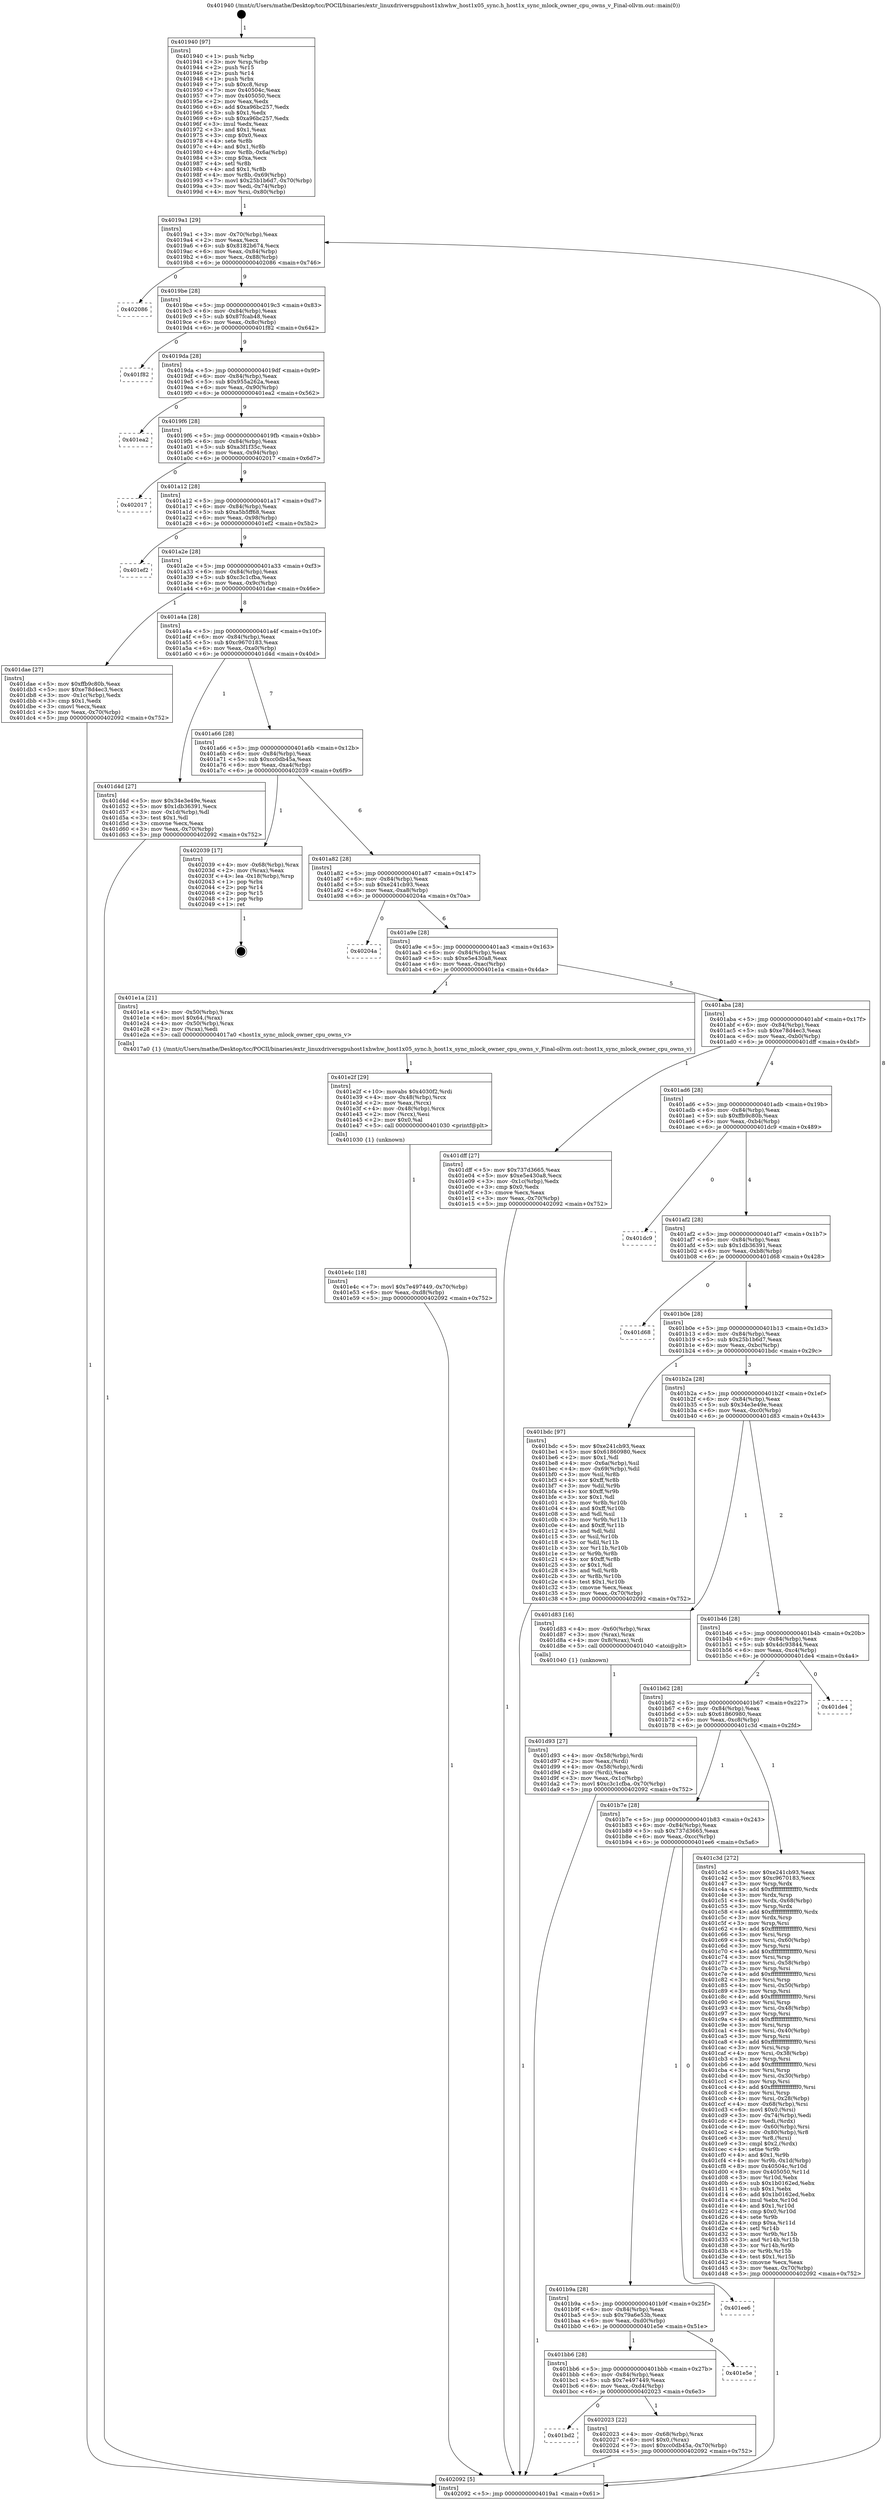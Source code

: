 digraph "0x401940" {
  label = "0x401940 (/mnt/c/Users/mathe/Desktop/tcc/POCII/binaries/extr_linuxdriversgpuhost1xhwhw_host1x05_sync.h_host1x_sync_mlock_owner_cpu_owns_v_Final-ollvm.out::main(0))"
  labelloc = "t"
  node[shape=record]

  Entry [label="",width=0.3,height=0.3,shape=circle,fillcolor=black,style=filled]
  "0x4019a1" [label="{
     0x4019a1 [29]\l
     | [instrs]\l
     &nbsp;&nbsp;0x4019a1 \<+3\>: mov -0x70(%rbp),%eax\l
     &nbsp;&nbsp;0x4019a4 \<+2\>: mov %eax,%ecx\l
     &nbsp;&nbsp;0x4019a6 \<+6\>: sub $0x8182b674,%ecx\l
     &nbsp;&nbsp;0x4019ac \<+6\>: mov %eax,-0x84(%rbp)\l
     &nbsp;&nbsp;0x4019b2 \<+6\>: mov %ecx,-0x88(%rbp)\l
     &nbsp;&nbsp;0x4019b8 \<+6\>: je 0000000000402086 \<main+0x746\>\l
  }"]
  "0x402086" [label="{
     0x402086\l
  }", style=dashed]
  "0x4019be" [label="{
     0x4019be [28]\l
     | [instrs]\l
     &nbsp;&nbsp;0x4019be \<+5\>: jmp 00000000004019c3 \<main+0x83\>\l
     &nbsp;&nbsp;0x4019c3 \<+6\>: mov -0x84(%rbp),%eax\l
     &nbsp;&nbsp;0x4019c9 \<+5\>: sub $0x87fcab48,%eax\l
     &nbsp;&nbsp;0x4019ce \<+6\>: mov %eax,-0x8c(%rbp)\l
     &nbsp;&nbsp;0x4019d4 \<+6\>: je 0000000000401f82 \<main+0x642\>\l
  }"]
  Exit [label="",width=0.3,height=0.3,shape=circle,fillcolor=black,style=filled,peripheries=2]
  "0x401f82" [label="{
     0x401f82\l
  }", style=dashed]
  "0x4019da" [label="{
     0x4019da [28]\l
     | [instrs]\l
     &nbsp;&nbsp;0x4019da \<+5\>: jmp 00000000004019df \<main+0x9f\>\l
     &nbsp;&nbsp;0x4019df \<+6\>: mov -0x84(%rbp),%eax\l
     &nbsp;&nbsp;0x4019e5 \<+5\>: sub $0x955a262a,%eax\l
     &nbsp;&nbsp;0x4019ea \<+6\>: mov %eax,-0x90(%rbp)\l
     &nbsp;&nbsp;0x4019f0 \<+6\>: je 0000000000401ea2 \<main+0x562\>\l
  }"]
  "0x401bd2" [label="{
     0x401bd2\l
  }", style=dashed]
  "0x401ea2" [label="{
     0x401ea2\l
  }", style=dashed]
  "0x4019f6" [label="{
     0x4019f6 [28]\l
     | [instrs]\l
     &nbsp;&nbsp;0x4019f6 \<+5\>: jmp 00000000004019fb \<main+0xbb\>\l
     &nbsp;&nbsp;0x4019fb \<+6\>: mov -0x84(%rbp),%eax\l
     &nbsp;&nbsp;0x401a01 \<+5\>: sub $0xa3f1f35c,%eax\l
     &nbsp;&nbsp;0x401a06 \<+6\>: mov %eax,-0x94(%rbp)\l
     &nbsp;&nbsp;0x401a0c \<+6\>: je 0000000000402017 \<main+0x6d7\>\l
  }"]
  "0x402023" [label="{
     0x402023 [22]\l
     | [instrs]\l
     &nbsp;&nbsp;0x402023 \<+4\>: mov -0x68(%rbp),%rax\l
     &nbsp;&nbsp;0x402027 \<+6\>: movl $0x0,(%rax)\l
     &nbsp;&nbsp;0x40202d \<+7\>: movl $0xcc0db45a,-0x70(%rbp)\l
     &nbsp;&nbsp;0x402034 \<+5\>: jmp 0000000000402092 \<main+0x752\>\l
  }"]
  "0x402017" [label="{
     0x402017\l
  }", style=dashed]
  "0x401a12" [label="{
     0x401a12 [28]\l
     | [instrs]\l
     &nbsp;&nbsp;0x401a12 \<+5\>: jmp 0000000000401a17 \<main+0xd7\>\l
     &nbsp;&nbsp;0x401a17 \<+6\>: mov -0x84(%rbp),%eax\l
     &nbsp;&nbsp;0x401a1d \<+5\>: sub $0xa5b5ff68,%eax\l
     &nbsp;&nbsp;0x401a22 \<+6\>: mov %eax,-0x98(%rbp)\l
     &nbsp;&nbsp;0x401a28 \<+6\>: je 0000000000401ef2 \<main+0x5b2\>\l
  }"]
  "0x401bb6" [label="{
     0x401bb6 [28]\l
     | [instrs]\l
     &nbsp;&nbsp;0x401bb6 \<+5\>: jmp 0000000000401bbb \<main+0x27b\>\l
     &nbsp;&nbsp;0x401bbb \<+6\>: mov -0x84(%rbp),%eax\l
     &nbsp;&nbsp;0x401bc1 \<+5\>: sub $0x7e497449,%eax\l
     &nbsp;&nbsp;0x401bc6 \<+6\>: mov %eax,-0xd4(%rbp)\l
     &nbsp;&nbsp;0x401bcc \<+6\>: je 0000000000402023 \<main+0x6e3\>\l
  }"]
  "0x401ef2" [label="{
     0x401ef2\l
  }", style=dashed]
  "0x401a2e" [label="{
     0x401a2e [28]\l
     | [instrs]\l
     &nbsp;&nbsp;0x401a2e \<+5\>: jmp 0000000000401a33 \<main+0xf3\>\l
     &nbsp;&nbsp;0x401a33 \<+6\>: mov -0x84(%rbp),%eax\l
     &nbsp;&nbsp;0x401a39 \<+5\>: sub $0xc3c1cfba,%eax\l
     &nbsp;&nbsp;0x401a3e \<+6\>: mov %eax,-0x9c(%rbp)\l
     &nbsp;&nbsp;0x401a44 \<+6\>: je 0000000000401dae \<main+0x46e\>\l
  }"]
  "0x401e5e" [label="{
     0x401e5e\l
  }", style=dashed]
  "0x401dae" [label="{
     0x401dae [27]\l
     | [instrs]\l
     &nbsp;&nbsp;0x401dae \<+5\>: mov $0xffb9c80b,%eax\l
     &nbsp;&nbsp;0x401db3 \<+5\>: mov $0xe78d4ec3,%ecx\l
     &nbsp;&nbsp;0x401db8 \<+3\>: mov -0x1c(%rbp),%edx\l
     &nbsp;&nbsp;0x401dbb \<+3\>: cmp $0x1,%edx\l
     &nbsp;&nbsp;0x401dbe \<+3\>: cmovl %ecx,%eax\l
     &nbsp;&nbsp;0x401dc1 \<+3\>: mov %eax,-0x70(%rbp)\l
     &nbsp;&nbsp;0x401dc4 \<+5\>: jmp 0000000000402092 \<main+0x752\>\l
  }"]
  "0x401a4a" [label="{
     0x401a4a [28]\l
     | [instrs]\l
     &nbsp;&nbsp;0x401a4a \<+5\>: jmp 0000000000401a4f \<main+0x10f\>\l
     &nbsp;&nbsp;0x401a4f \<+6\>: mov -0x84(%rbp),%eax\l
     &nbsp;&nbsp;0x401a55 \<+5\>: sub $0xc9670183,%eax\l
     &nbsp;&nbsp;0x401a5a \<+6\>: mov %eax,-0xa0(%rbp)\l
     &nbsp;&nbsp;0x401a60 \<+6\>: je 0000000000401d4d \<main+0x40d\>\l
  }"]
  "0x401b9a" [label="{
     0x401b9a [28]\l
     | [instrs]\l
     &nbsp;&nbsp;0x401b9a \<+5\>: jmp 0000000000401b9f \<main+0x25f\>\l
     &nbsp;&nbsp;0x401b9f \<+6\>: mov -0x84(%rbp),%eax\l
     &nbsp;&nbsp;0x401ba5 \<+5\>: sub $0x79a6e53b,%eax\l
     &nbsp;&nbsp;0x401baa \<+6\>: mov %eax,-0xd0(%rbp)\l
     &nbsp;&nbsp;0x401bb0 \<+6\>: je 0000000000401e5e \<main+0x51e\>\l
  }"]
  "0x401d4d" [label="{
     0x401d4d [27]\l
     | [instrs]\l
     &nbsp;&nbsp;0x401d4d \<+5\>: mov $0x34e3e49e,%eax\l
     &nbsp;&nbsp;0x401d52 \<+5\>: mov $0x1db36391,%ecx\l
     &nbsp;&nbsp;0x401d57 \<+3\>: mov -0x1d(%rbp),%dl\l
     &nbsp;&nbsp;0x401d5a \<+3\>: test $0x1,%dl\l
     &nbsp;&nbsp;0x401d5d \<+3\>: cmovne %ecx,%eax\l
     &nbsp;&nbsp;0x401d60 \<+3\>: mov %eax,-0x70(%rbp)\l
     &nbsp;&nbsp;0x401d63 \<+5\>: jmp 0000000000402092 \<main+0x752\>\l
  }"]
  "0x401a66" [label="{
     0x401a66 [28]\l
     | [instrs]\l
     &nbsp;&nbsp;0x401a66 \<+5\>: jmp 0000000000401a6b \<main+0x12b\>\l
     &nbsp;&nbsp;0x401a6b \<+6\>: mov -0x84(%rbp),%eax\l
     &nbsp;&nbsp;0x401a71 \<+5\>: sub $0xcc0db45a,%eax\l
     &nbsp;&nbsp;0x401a76 \<+6\>: mov %eax,-0xa4(%rbp)\l
     &nbsp;&nbsp;0x401a7c \<+6\>: je 0000000000402039 \<main+0x6f9\>\l
  }"]
  "0x401ee6" [label="{
     0x401ee6\l
  }", style=dashed]
  "0x402039" [label="{
     0x402039 [17]\l
     | [instrs]\l
     &nbsp;&nbsp;0x402039 \<+4\>: mov -0x68(%rbp),%rax\l
     &nbsp;&nbsp;0x40203d \<+2\>: mov (%rax),%eax\l
     &nbsp;&nbsp;0x40203f \<+4\>: lea -0x18(%rbp),%rsp\l
     &nbsp;&nbsp;0x402043 \<+1\>: pop %rbx\l
     &nbsp;&nbsp;0x402044 \<+2\>: pop %r14\l
     &nbsp;&nbsp;0x402046 \<+2\>: pop %r15\l
     &nbsp;&nbsp;0x402048 \<+1\>: pop %rbp\l
     &nbsp;&nbsp;0x402049 \<+1\>: ret\l
  }"]
  "0x401a82" [label="{
     0x401a82 [28]\l
     | [instrs]\l
     &nbsp;&nbsp;0x401a82 \<+5\>: jmp 0000000000401a87 \<main+0x147\>\l
     &nbsp;&nbsp;0x401a87 \<+6\>: mov -0x84(%rbp),%eax\l
     &nbsp;&nbsp;0x401a8d \<+5\>: sub $0xe241cb93,%eax\l
     &nbsp;&nbsp;0x401a92 \<+6\>: mov %eax,-0xa8(%rbp)\l
     &nbsp;&nbsp;0x401a98 \<+6\>: je 000000000040204a \<main+0x70a\>\l
  }"]
  "0x401e4c" [label="{
     0x401e4c [18]\l
     | [instrs]\l
     &nbsp;&nbsp;0x401e4c \<+7\>: movl $0x7e497449,-0x70(%rbp)\l
     &nbsp;&nbsp;0x401e53 \<+6\>: mov %eax,-0xd8(%rbp)\l
     &nbsp;&nbsp;0x401e59 \<+5\>: jmp 0000000000402092 \<main+0x752\>\l
  }"]
  "0x40204a" [label="{
     0x40204a\l
  }", style=dashed]
  "0x401a9e" [label="{
     0x401a9e [28]\l
     | [instrs]\l
     &nbsp;&nbsp;0x401a9e \<+5\>: jmp 0000000000401aa3 \<main+0x163\>\l
     &nbsp;&nbsp;0x401aa3 \<+6\>: mov -0x84(%rbp),%eax\l
     &nbsp;&nbsp;0x401aa9 \<+5\>: sub $0xe5e430a8,%eax\l
     &nbsp;&nbsp;0x401aae \<+6\>: mov %eax,-0xac(%rbp)\l
     &nbsp;&nbsp;0x401ab4 \<+6\>: je 0000000000401e1a \<main+0x4da\>\l
  }"]
  "0x401e2f" [label="{
     0x401e2f [29]\l
     | [instrs]\l
     &nbsp;&nbsp;0x401e2f \<+10\>: movabs $0x4030f2,%rdi\l
     &nbsp;&nbsp;0x401e39 \<+4\>: mov -0x48(%rbp),%rcx\l
     &nbsp;&nbsp;0x401e3d \<+2\>: mov %eax,(%rcx)\l
     &nbsp;&nbsp;0x401e3f \<+4\>: mov -0x48(%rbp),%rcx\l
     &nbsp;&nbsp;0x401e43 \<+2\>: mov (%rcx),%esi\l
     &nbsp;&nbsp;0x401e45 \<+2\>: mov $0x0,%al\l
     &nbsp;&nbsp;0x401e47 \<+5\>: call 0000000000401030 \<printf@plt\>\l
     | [calls]\l
     &nbsp;&nbsp;0x401030 \{1\} (unknown)\l
  }"]
  "0x401e1a" [label="{
     0x401e1a [21]\l
     | [instrs]\l
     &nbsp;&nbsp;0x401e1a \<+4\>: mov -0x50(%rbp),%rax\l
     &nbsp;&nbsp;0x401e1e \<+6\>: movl $0x64,(%rax)\l
     &nbsp;&nbsp;0x401e24 \<+4\>: mov -0x50(%rbp),%rax\l
     &nbsp;&nbsp;0x401e28 \<+2\>: mov (%rax),%edi\l
     &nbsp;&nbsp;0x401e2a \<+5\>: call 00000000004017a0 \<host1x_sync_mlock_owner_cpu_owns_v\>\l
     | [calls]\l
     &nbsp;&nbsp;0x4017a0 \{1\} (/mnt/c/Users/mathe/Desktop/tcc/POCII/binaries/extr_linuxdriversgpuhost1xhwhw_host1x05_sync.h_host1x_sync_mlock_owner_cpu_owns_v_Final-ollvm.out::host1x_sync_mlock_owner_cpu_owns_v)\l
  }"]
  "0x401aba" [label="{
     0x401aba [28]\l
     | [instrs]\l
     &nbsp;&nbsp;0x401aba \<+5\>: jmp 0000000000401abf \<main+0x17f\>\l
     &nbsp;&nbsp;0x401abf \<+6\>: mov -0x84(%rbp),%eax\l
     &nbsp;&nbsp;0x401ac5 \<+5\>: sub $0xe78d4ec3,%eax\l
     &nbsp;&nbsp;0x401aca \<+6\>: mov %eax,-0xb0(%rbp)\l
     &nbsp;&nbsp;0x401ad0 \<+6\>: je 0000000000401dff \<main+0x4bf\>\l
  }"]
  "0x401d93" [label="{
     0x401d93 [27]\l
     | [instrs]\l
     &nbsp;&nbsp;0x401d93 \<+4\>: mov -0x58(%rbp),%rdi\l
     &nbsp;&nbsp;0x401d97 \<+2\>: mov %eax,(%rdi)\l
     &nbsp;&nbsp;0x401d99 \<+4\>: mov -0x58(%rbp),%rdi\l
     &nbsp;&nbsp;0x401d9d \<+2\>: mov (%rdi),%eax\l
     &nbsp;&nbsp;0x401d9f \<+3\>: mov %eax,-0x1c(%rbp)\l
     &nbsp;&nbsp;0x401da2 \<+7\>: movl $0xc3c1cfba,-0x70(%rbp)\l
     &nbsp;&nbsp;0x401da9 \<+5\>: jmp 0000000000402092 \<main+0x752\>\l
  }"]
  "0x401dff" [label="{
     0x401dff [27]\l
     | [instrs]\l
     &nbsp;&nbsp;0x401dff \<+5\>: mov $0x737d3665,%eax\l
     &nbsp;&nbsp;0x401e04 \<+5\>: mov $0xe5e430a8,%ecx\l
     &nbsp;&nbsp;0x401e09 \<+3\>: mov -0x1c(%rbp),%edx\l
     &nbsp;&nbsp;0x401e0c \<+3\>: cmp $0x0,%edx\l
     &nbsp;&nbsp;0x401e0f \<+3\>: cmove %ecx,%eax\l
     &nbsp;&nbsp;0x401e12 \<+3\>: mov %eax,-0x70(%rbp)\l
     &nbsp;&nbsp;0x401e15 \<+5\>: jmp 0000000000402092 \<main+0x752\>\l
  }"]
  "0x401ad6" [label="{
     0x401ad6 [28]\l
     | [instrs]\l
     &nbsp;&nbsp;0x401ad6 \<+5\>: jmp 0000000000401adb \<main+0x19b\>\l
     &nbsp;&nbsp;0x401adb \<+6\>: mov -0x84(%rbp),%eax\l
     &nbsp;&nbsp;0x401ae1 \<+5\>: sub $0xffb9c80b,%eax\l
     &nbsp;&nbsp;0x401ae6 \<+6\>: mov %eax,-0xb4(%rbp)\l
     &nbsp;&nbsp;0x401aec \<+6\>: je 0000000000401dc9 \<main+0x489\>\l
  }"]
  "0x401b7e" [label="{
     0x401b7e [28]\l
     | [instrs]\l
     &nbsp;&nbsp;0x401b7e \<+5\>: jmp 0000000000401b83 \<main+0x243\>\l
     &nbsp;&nbsp;0x401b83 \<+6\>: mov -0x84(%rbp),%eax\l
     &nbsp;&nbsp;0x401b89 \<+5\>: sub $0x737d3665,%eax\l
     &nbsp;&nbsp;0x401b8e \<+6\>: mov %eax,-0xcc(%rbp)\l
     &nbsp;&nbsp;0x401b94 \<+6\>: je 0000000000401ee6 \<main+0x5a6\>\l
  }"]
  "0x401dc9" [label="{
     0x401dc9\l
  }", style=dashed]
  "0x401af2" [label="{
     0x401af2 [28]\l
     | [instrs]\l
     &nbsp;&nbsp;0x401af2 \<+5\>: jmp 0000000000401af7 \<main+0x1b7\>\l
     &nbsp;&nbsp;0x401af7 \<+6\>: mov -0x84(%rbp),%eax\l
     &nbsp;&nbsp;0x401afd \<+5\>: sub $0x1db36391,%eax\l
     &nbsp;&nbsp;0x401b02 \<+6\>: mov %eax,-0xb8(%rbp)\l
     &nbsp;&nbsp;0x401b08 \<+6\>: je 0000000000401d68 \<main+0x428\>\l
  }"]
  "0x401c3d" [label="{
     0x401c3d [272]\l
     | [instrs]\l
     &nbsp;&nbsp;0x401c3d \<+5\>: mov $0xe241cb93,%eax\l
     &nbsp;&nbsp;0x401c42 \<+5\>: mov $0xc9670183,%ecx\l
     &nbsp;&nbsp;0x401c47 \<+3\>: mov %rsp,%rdx\l
     &nbsp;&nbsp;0x401c4a \<+4\>: add $0xfffffffffffffff0,%rdx\l
     &nbsp;&nbsp;0x401c4e \<+3\>: mov %rdx,%rsp\l
     &nbsp;&nbsp;0x401c51 \<+4\>: mov %rdx,-0x68(%rbp)\l
     &nbsp;&nbsp;0x401c55 \<+3\>: mov %rsp,%rdx\l
     &nbsp;&nbsp;0x401c58 \<+4\>: add $0xfffffffffffffff0,%rdx\l
     &nbsp;&nbsp;0x401c5c \<+3\>: mov %rdx,%rsp\l
     &nbsp;&nbsp;0x401c5f \<+3\>: mov %rsp,%rsi\l
     &nbsp;&nbsp;0x401c62 \<+4\>: add $0xfffffffffffffff0,%rsi\l
     &nbsp;&nbsp;0x401c66 \<+3\>: mov %rsi,%rsp\l
     &nbsp;&nbsp;0x401c69 \<+4\>: mov %rsi,-0x60(%rbp)\l
     &nbsp;&nbsp;0x401c6d \<+3\>: mov %rsp,%rsi\l
     &nbsp;&nbsp;0x401c70 \<+4\>: add $0xfffffffffffffff0,%rsi\l
     &nbsp;&nbsp;0x401c74 \<+3\>: mov %rsi,%rsp\l
     &nbsp;&nbsp;0x401c77 \<+4\>: mov %rsi,-0x58(%rbp)\l
     &nbsp;&nbsp;0x401c7b \<+3\>: mov %rsp,%rsi\l
     &nbsp;&nbsp;0x401c7e \<+4\>: add $0xfffffffffffffff0,%rsi\l
     &nbsp;&nbsp;0x401c82 \<+3\>: mov %rsi,%rsp\l
     &nbsp;&nbsp;0x401c85 \<+4\>: mov %rsi,-0x50(%rbp)\l
     &nbsp;&nbsp;0x401c89 \<+3\>: mov %rsp,%rsi\l
     &nbsp;&nbsp;0x401c8c \<+4\>: add $0xfffffffffffffff0,%rsi\l
     &nbsp;&nbsp;0x401c90 \<+3\>: mov %rsi,%rsp\l
     &nbsp;&nbsp;0x401c93 \<+4\>: mov %rsi,-0x48(%rbp)\l
     &nbsp;&nbsp;0x401c97 \<+3\>: mov %rsp,%rsi\l
     &nbsp;&nbsp;0x401c9a \<+4\>: add $0xfffffffffffffff0,%rsi\l
     &nbsp;&nbsp;0x401c9e \<+3\>: mov %rsi,%rsp\l
     &nbsp;&nbsp;0x401ca1 \<+4\>: mov %rsi,-0x40(%rbp)\l
     &nbsp;&nbsp;0x401ca5 \<+3\>: mov %rsp,%rsi\l
     &nbsp;&nbsp;0x401ca8 \<+4\>: add $0xfffffffffffffff0,%rsi\l
     &nbsp;&nbsp;0x401cac \<+3\>: mov %rsi,%rsp\l
     &nbsp;&nbsp;0x401caf \<+4\>: mov %rsi,-0x38(%rbp)\l
     &nbsp;&nbsp;0x401cb3 \<+3\>: mov %rsp,%rsi\l
     &nbsp;&nbsp;0x401cb6 \<+4\>: add $0xfffffffffffffff0,%rsi\l
     &nbsp;&nbsp;0x401cba \<+3\>: mov %rsi,%rsp\l
     &nbsp;&nbsp;0x401cbd \<+4\>: mov %rsi,-0x30(%rbp)\l
     &nbsp;&nbsp;0x401cc1 \<+3\>: mov %rsp,%rsi\l
     &nbsp;&nbsp;0x401cc4 \<+4\>: add $0xfffffffffffffff0,%rsi\l
     &nbsp;&nbsp;0x401cc8 \<+3\>: mov %rsi,%rsp\l
     &nbsp;&nbsp;0x401ccb \<+4\>: mov %rsi,-0x28(%rbp)\l
     &nbsp;&nbsp;0x401ccf \<+4\>: mov -0x68(%rbp),%rsi\l
     &nbsp;&nbsp;0x401cd3 \<+6\>: movl $0x0,(%rsi)\l
     &nbsp;&nbsp;0x401cd9 \<+3\>: mov -0x74(%rbp),%edi\l
     &nbsp;&nbsp;0x401cdc \<+2\>: mov %edi,(%rdx)\l
     &nbsp;&nbsp;0x401cde \<+4\>: mov -0x60(%rbp),%rsi\l
     &nbsp;&nbsp;0x401ce2 \<+4\>: mov -0x80(%rbp),%r8\l
     &nbsp;&nbsp;0x401ce6 \<+3\>: mov %r8,(%rsi)\l
     &nbsp;&nbsp;0x401ce9 \<+3\>: cmpl $0x2,(%rdx)\l
     &nbsp;&nbsp;0x401cec \<+4\>: setne %r9b\l
     &nbsp;&nbsp;0x401cf0 \<+4\>: and $0x1,%r9b\l
     &nbsp;&nbsp;0x401cf4 \<+4\>: mov %r9b,-0x1d(%rbp)\l
     &nbsp;&nbsp;0x401cf8 \<+8\>: mov 0x40504c,%r10d\l
     &nbsp;&nbsp;0x401d00 \<+8\>: mov 0x405050,%r11d\l
     &nbsp;&nbsp;0x401d08 \<+3\>: mov %r10d,%ebx\l
     &nbsp;&nbsp;0x401d0b \<+6\>: sub $0x1b0162ed,%ebx\l
     &nbsp;&nbsp;0x401d11 \<+3\>: sub $0x1,%ebx\l
     &nbsp;&nbsp;0x401d14 \<+6\>: add $0x1b0162ed,%ebx\l
     &nbsp;&nbsp;0x401d1a \<+4\>: imul %ebx,%r10d\l
     &nbsp;&nbsp;0x401d1e \<+4\>: and $0x1,%r10d\l
     &nbsp;&nbsp;0x401d22 \<+4\>: cmp $0x0,%r10d\l
     &nbsp;&nbsp;0x401d26 \<+4\>: sete %r9b\l
     &nbsp;&nbsp;0x401d2a \<+4\>: cmp $0xa,%r11d\l
     &nbsp;&nbsp;0x401d2e \<+4\>: setl %r14b\l
     &nbsp;&nbsp;0x401d32 \<+3\>: mov %r9b,%r15b\l
     &nbsp;&nbsp;0x401d35 \<+3\>: and %r14b,%r15b\l
     &nbsp;&nbsp;0x401d38 \<+3\>: xor %r14b,%r9b\l
     &nbsp;&nbsp;0x401d3b \<+3\>: or %r9b,%r15b\l
     &nbsp;&nbsp;0x401d3e \<+4\>: test $0x1,%r15b\l
     &nbsp;&nbsp;0x401d42 \<+3\>: cmovne %ecx,%eax\l
     &nbsp;&nbsp;0x401d45 \<+3\>: mov %eax,-0x70(%rbp)\l
     &nbsp;&nbsp;0x401d48 \<+5\>: jmp 0000000000402092 \<main+0x752\>\l
  }"]
  "0x401d68" [label="{
     0x401d68\l
  }", style=dashed]
  "0x401b0e" [label="{
     0x401b0e [28]\l
     | [instrs]\l
     &nbsp;&nbsp;0x401b0e \<+5\>: jmp 0000000000401b13 \<main+0x1d3\>\l
     &nbsp;&nbsp;0x401b13 \<+6\>: mov -0x84(%rbp),%eax\l
     &nbsp;&nbsp;0x401b19 \<+5\>: sub $0x25b1b6d7,%eax\l
     &nbsp;&nbsp;0x401b1e \<+6\>: mov %eax,-0xbc(%rbp)\l
     &nbsp;&nbsp;0x401b24 \<+6\>: je 0000000000401bdc \<main+0x29c\>\l
  }"]
  "0x401b62" [label="{
     0x401b62 [28]\l
     | [instrs]\l
     &nbsp;&nbsp;0x401b62 \<+5\>: jmp 0000000000401b67 \<main+0x227\>\l
     &nbsp;&nbsp;0x401b67 \<+6\>: mov -0x84(%rbp),%eax\l
     &nbsp;&nbsp;0x401b6d \<+5\>: sub $0x61860980,%eax\l
     &nbsp;&nbsp;0x401b72 \<+6\>: mov %eax,-0xc8(%rbp)\l
     &nbsp;&nbsp;0x401b78 \<+6\>: je 0000000000401c3d \<main+0x2fd\>\l
  }"]
  "0x401bdc" [label="{
     0x401bdc [97]\l
     | [instrs]\l
     &nbsp;&nbsp;0x401bdc \<+5\>: mov $0xe241cb93,%eax\l
     &nbsp;&nbsp;0x401be1 \<+5\>: mov $0x61860980,%ecx\l
     &nbsp;&nbsp;0x401be6 \<+2\>: mov $0x1,%dl\l
     &nbsp;&nbsp;0x401be8 \<+4\>: mov -0x6a(%rbp),%sil\l
     &nbsp;&nbsp;0x401bec \<+4\>: mov -0x69(%rbp),%dil\l
     &nbsp;&nbsp;0x401bf0 \<+3\>: mov %sil,%r8b\l
     &nbsp;&nbsp;0x401bf3 \<+4\>: xor $0xff,%r8b\l
     &nbsp;&nbsp;0x401bf7 \<+3\>: mov %dil,%r9b\l
     &nbsp;&nbsp;0x401bfa \<+4\>: xor $0xff,%r9b\l
     &nbsp;&nbsp;0x401bfe \<+3\>: xor $0x1,%dl\l
     &nbsp;&nbsp;0x401c01 \<+3\>: mov %r8b,%r10b\l
     &nbsp;&nbsp;0x401c04 \<+4\>: and $0xff,%r10b\l
     &nbsp;&nbsp;0x401c08 \<+3\>: and %dl,%sil\l
     &nbsp;&nbsp;0x401c0b \<+3\>: mov %r9b,%r11b\l
     &nbsp;&nbsp;0x401c0e \<+4\>: and $0xff,%r11b\l
     &nbsp;&nbsp;0x401c12 \<+3\>: and %dl,%dil\l
     &nbsp;&nbsp;0x401c15 \<+3\>: or %sil,%r10b\l
     &nbsp;&nbsp;0x401c18 \<+3\>: or %dil,%r11b\l
     &nbsp;&nbsp;0x401c1b \<+3\>: xor %r11b,%r10b\l
     &nbsp;&nbsp;0x401c1e \<+3\>: or %r9b,%r8b\l
     &nbsp;&nbsp;0x401c21 \<+4\>: xor $0xff,%r8b\l
     &nbsp;&nbsp;0x401c25 \<+3\>: or $0x1,%dl\l
     &nbsp;&nbsp;0x401c28 \<+3\>: and %dl,%r8b\l
     &nbsp;&nbsp;0x401c2b \<+3\>: or %r8b,%r10b\l
     &nbsp;&nbsp;0x401c2e \<+4\>: test $0x1,%r10b\l
     &nbsp;&nbsp;0x401c32 \<+3\>: cmovne %ecx,%eax\l
     &nbsp;&nbsp;0x401c35 \<+3\>: mov %eax,-0x70(%rbp)\l
     &nbsp;&nbsp;0x401c38 \<+5\>: jmp 0000000000402092 \<main+0x752\>\l
  }"]
  "0x401b2a" [label="{
     0x401b2a [28]\l
     | [instrs]\l
     &nbsp;&nbsp;0x401b2a \<+5\>: jmp 0000000000401b2f \<main+0x1ef\>\l
     &nbsp;&nbsp;0x401b2f \<+6\>: mov -0x84(%rbp),%eax\l
     &nbsp;&nbsp;0x401b35 \<+5\>: sub $0x34e3e49e,%eax\l
     &nbsp;&nbsp;0x401b3a \<+6\>: mov %eax,-0xc0(%rbp)\l
     &nbsp;&nbsp;0x401b40 \<+6\>: je 0000000000401d83 \<main+0x443\>\l
  }"]
  "0x402092" [label="{
     0x402092 [5]\l
     | [instrs]\l
     &nbsp;&nbsp;0x402092 \<+5\>: jmp 00000000004019a1 \<main+0x61\>\l
  }"]
  "0x401940" [label="{
     0x401940 [97]\l
     | [instrs]\l
     &nbsp;&nbsp;0x401940 \<+1\>: push %rbp\l
     &nbsp;&nbsp;0x401941 \<+3\>: mov %rsp,%rbp\l
     &nbsp;&nbsp;0x401944 \<+2\>: push %r15\l
     &nbsp;&nbsp;0x401946 \<+2\>: push %r14\l
     &nbsp;&nbsp;0x401948 \<+1\>: push %rbx\l
     &nbsp;&nbsp;0x401949 \<+7\>: sub $0xc8,%rsp\l
     &nbsp;&nbsp;0x401950 \<+7\>: mov 0x40504c,%eax\l
     &nbsp;&nbsp;0x401957 \<+7\>: mov 0x405050,%ecx\l
     &nbsp;&nbsp;0x40195e \<+2\>: mov %eax,%edx\l
     &nbsp;&nbsp;0x401960 \<+6\>: add $0xa96bc257,%edx\l
     &nbsp;&nbsp;0x401966 \<+3\>: sub $0x1,%edx\l
     &nbsp;&nbsp;0x401969 \<+6\>: sub $0xa96bc257,%edx\l
     &nbsp;&nbsp;0x40196f \<+3\>: imul %edx,%eax\l
     &nbsp;&nbsp;0x401972 \<+3\>: and $0x1,%eax\l
     &nbsp;&nbsp;0x401975 \<+3\>: cmp $0x0,%eax\l
     &nbsp;&nbsp;0x401978 \<+4\>: sete %r8b\l
     &nbsp;&nbsp;0x40197c \<+4\>: and $0x1,%r8b\l
     &nbsp;&nbsp;0x401980 \<+4\>: mov %r8b,-0x6a(%rbp)\l
     &nbsp;&nbsp;0x401984 \<+3\>: cmp $0xa,%ecx\l
     &nbsp;&nbsp;0x401987 \<+4\>: setl %r8b\l
     &nbsp;&nbsp;0x40198b \<+4\>: and $0x1,%r8b\l
     &nbsp;&nbsp;0x40198f \<+4\>: mov %r8b,-0x69(%rbp)\l
     &nbsp;&nbsp;0x401993 \<+7\>: movl $0x25b1b6d7,-0x70(%rbp)\l
     &nbsp;&nbsp;0x40199a \<+3\>: mov %edi,-0x74(%rbp)\l
     &nbsp;&nbsp;0x40199d \<+4\>: mov %rsi,-0x80(%rbp)\l
  }"]
  "0x401de4" [label="{
     0x401de4\l
  }", style=dashed]
  "0x401d83" [label="{
     0x401d83 [16]\l
     | [instrs]\l
     &nbsp;&nbsp;0x401d83 \<+4\>: mov -0x60(%rbp),%rax\l
     &nbsp;&nbsp;0x401d87 \<+3\>: mov (%rax),%rax\l
     &nbsp;&nbsp;0x401d8a \<+4\>: mov 0x8(%rax),%rdi\l
     &nbsp;&nbsp;0x401d8e \<+5\>: call 0000000000401040 \<atoi@plt\>\l
     | [calls]\l
     &nbsp;&nbsp;0x401040 \{1\} (unknown)\l
  }"]
  "0x401b46" [label="{
     0x401b46 [28]\l
     | [instrs]\l
     &nbsp;&nbsp;0x401b46 \<+5\>: jmp 0000000000401b4b \<main+0x20b\>\l
     &nbsp;&nbsp;0x401b4b \<+6\>: mov -0x84(%rbp),%eax\l
     &nbsp;&nbsp;0x401b51 \<+5\>: sub $0x4dc93844,%eax\l
     &nbsp;&nbsp;0x401b56 \<+6\>: mov %eax,-0xc4(%rbp)\l
     &nbsp;&nbsp;0x401b5c \<+6\>: je 0000000000401de4 \<main+0x4a4\>\l
  }"]
  Entry -> "0x401940" [label=" 1"]
  "0x4019a1" -> "0x402086" [label=" 0"]
  "0x4019a1" -> "0x4019be" [label=" 9"]
  "0x402039" -> Exit [label=" 1"]
  "0x4019be" -> "0x401f82" [label=" 0"]
  "0x4019be" -> "0x4019da" [label=" 9"]
  "0x402023" -> "0x402092" [label=" 1"]
  "0x4019da" -> "0x401ea2" [label=" 0"]
  "0x4019da" -> "0x4019f6" [label=" 9"]
  "0x401bb6" -> "0x401bd2" [label=" 0"]
  "0x4019f6" -> "0x402017" [label=" 0"]
  "0x4019f6" -> "0x401a12" [label=" 9"]
  "0x401bb6" -> "0x402023" [label=" 1"]
  "0x401a12" -> "0x401ef2" [label=" 0"]
  "0x401a12" -> "0x401a2e" [label=" 9"]
  "0x401b9a" -> "0x401bb6" [label=" 1"]
  "0x401a2e" -> "0x401dae" [label=" 1"]
  "0x401a2e" -> "0x401a4a" [label=" 8"]
  "0x401b9a" -> "0x401e5e" [label=" 0"]
  "0x401a4a" -> "0x401d4d" [label=" 1"]
  "0x401a4a" -> "0x401a66" [label=" 7"]
  "0x401b7e" -> "0x401b9a" [label=" 1"]
  "0x401a66" -> "0x402039" [label=" 1"]
  "0x401a66" -> "0x401a82" [label=" 6"]
  "0x401b7e" -> "0x401ee6" [label=" 0"]
  "0x401a82" -> "0x40204a" [label=" 0"]
  "0x401a82" -> "0x401a9e" [label=" 6"]
  "0x401e4c" -> "0x402092" [label=" 1"]
  "0x401a9e" -> "0x401e1a" [label=" 1"]
  "0x401a9e" -> "0x401aba" [label=" 5"]
  "0x401e2f" -> "0x401e4c" [label=" 1"]
  "0x401aba" -> "0x401dff" [label=" 1"]
  "0x401aba" -> "0x401ad6" [label=" 4"]
  "0x401e1a" -> "0x401e2f" [label=" 1"]
  "0x401ad6" -> "0x401dc9" [label=" 0"]
  "0x401ad6" -> "0x401af2" [label=" 4"]
  "0x401dae" -> "0x402092" [label=" 1"]
  "0x401af2" -> "0x401d68" [label=" 0"]
  "0x401af2" -> "0x401b0e" [label=" 4"]
  "0x401d93" -> "0x402092" [label=" 1"]
  "0x401b0e" -> "0x401bdc" [label=" 1"]
  "0x401b0e" -> "0x401b2a" [label=" 3"]
  "0x401bdc" -> "0x402092" [label=" 1"]
  "0x401940" -> "0x4019a1" [label=" 1"]
  "0x402092" -> "0x4019a1" [label=" 8"]
  "0x401d4d" -> "0x402092" [label=" 1"]
  "0x401b2a" -> "0x401d83" [label=" 1"]
  "0x401b2a" -> "0x401b46" [label=" 2"]
  "0x401c3d" -> "0x402092" [label=" 1"]
  "0x401b46" -> "0x401de4" [label=" 0"]
  "0x401b46" -> "0x401b62" [label=" 2"]
  "0x401d83" -> "0x401d93" [label=" 1"]
  "0x401b62" -> "0x401c3d" [label=" 1"]
  "0x401b62" -> "0x401b7e" [label=" 1"]
  "0x401dff" -> "0x402092" [label=" 1"]
}
